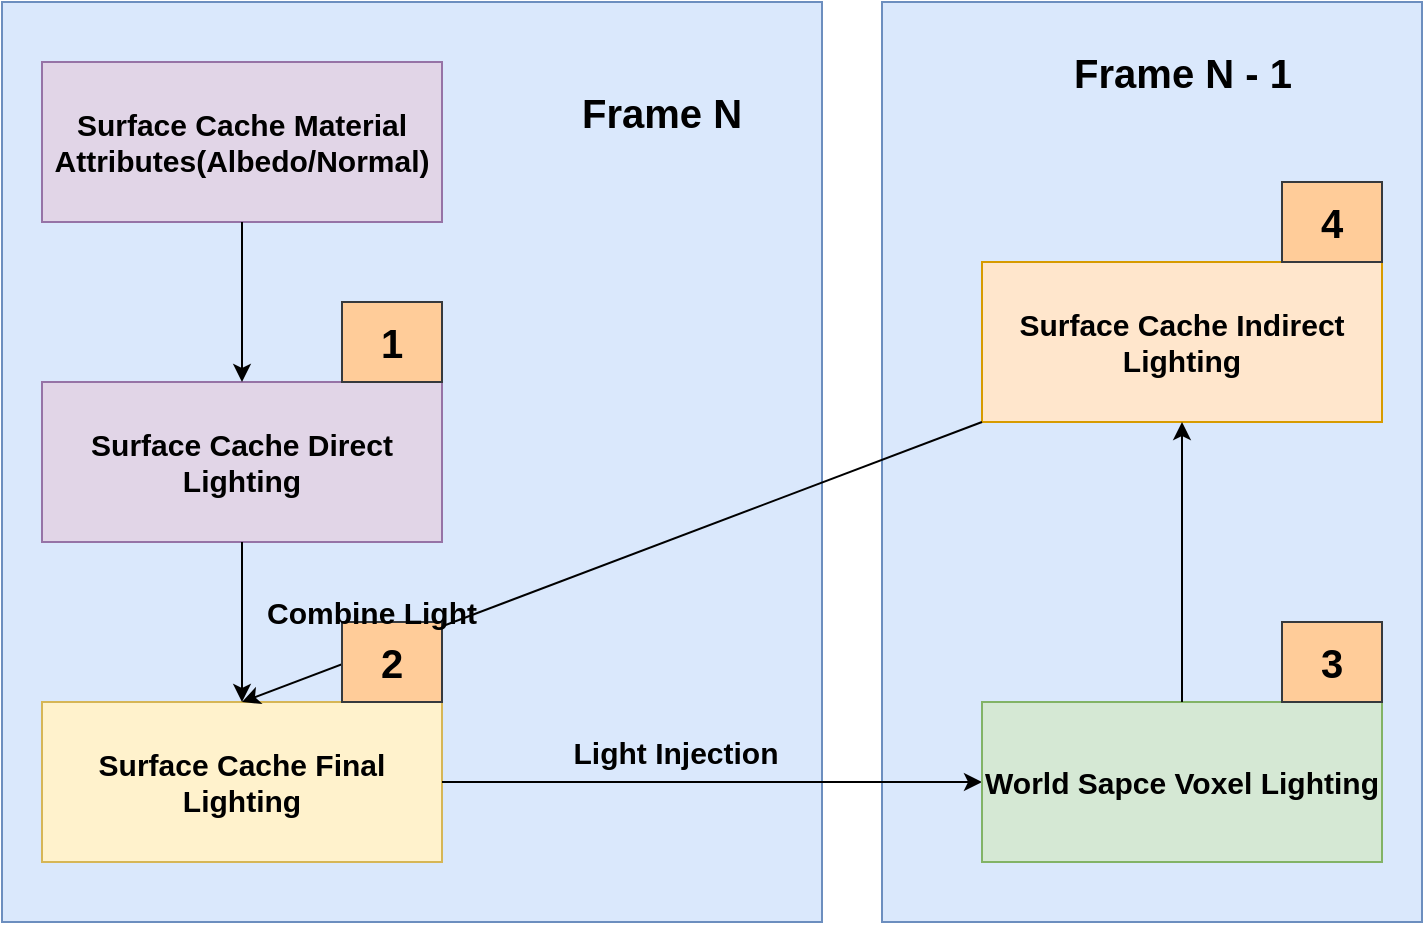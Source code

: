 <mxfile version="24.2.5" type="device">
  <diagram name="第 1 页" id="xOyv9q7bWcCxbziyFV_k">
    <mxGraphModel dx="2074" dy="1205" grid="1" gridSize="10" guides="1" tooltips="1" connect="1" arrows="1" fold="1" page="1" pageScale="1" pageWidth="827" pageHeight="1169" math="0" shadow="0">
      <root>
        <mxCell id="0" />
        <mxCell id="1" parent="0" />
        <mxCell id="wfkNxhcWGzFdbhlCqruy-13" value="" style="rounded=0;whiteSpace=wrap;html=1;fillColor=#dae8fc;strokeColor=#6c8ebf;" vertex="1" parent="1">
          <mxGeometry x="540" y="330" width="270" height="460" as="geometry" />
        </mxCell>
        <mxCell id="wfkNxhcWGzFdbhlCqruy-12" value="" style="rounded=0;whiteSpace=wrap;html=1;fillColor=#dae8fc;strokeColor=#6c8ebf;" vertex="1" parent="1">
          <mxGeometry x="100" y="330" width="410" height="460" as="geometry" />
        </mxCell>
        <mxCell id="wfkNxhcWGzFdbhlCqruy-1" value="Surface Cache Material Attributes(Albedo/Normal)" style="rounded=0;whiteSpace=wrap;html=1;fontSize=15;fontStyle=1;fillColor=#e1d5e7;strokeColor=#9673a6;" vertex="1" parent="1">
          <mxGeometry x="120" y="360" width="200" height="80" as="geometry" />
        </mxCell>
        <mxCell id="wfkNxhcWGzFdbhlCqruy-2" value="Surface Cache Direct Lighting" style="rounded=0;whiteSpace=wrap;html=1;fontSize=15;fontStyle=1;fillColor=#e1d5e7;strokeColor=#9673a6;" vertex="1" parent="1">
          <mxGeometry x="120" y="520" width="200" height="80" as="geometry" />
        </mxCell>
        <mxCell id="wfkNxhcWGzFdbhlCqruy-3" value="Surface Cache Final Lighting" style="rounded=0;whiteSpace=wrap;html=1;fontSize=15;fontStyle=1;fillColor=#fff2cc;strokeColor=#d6b656;" vertex="1" parent="1">
          <mxGeometry x="120" y="680" width="200" height="80" as="geometry" />
        </mxCell>
        <mxCell id="wfkNxhcWGzFdbhlCqruy-4" value="Surface Cache Indirect Lighting" style="rounded=0;whiteSpace=wrap;html=1;fontSize=15;fontStyle=1;fillColor=#ffe6cc;strokeColor=#d79b00;" vertex="1" parent="1">
          <mxGeometry x="590" y="460" width="200" height="80" as="geometry" />
        </mxCell>
        <mxCell id="wfkNxhcWGzFdbhlCqruy-6" value="" style="endArrow=classic;html=1;rounded=0;exitX=0.5;exitY=1;exitDx=0;exitDy=0;entryX=0.5;entryY=0;entryDx=0;entryDy=0;" edge="1" parent="1" source="wfkNxhcWGzFdbhlCqruy-1" target="wfkNxhcWGzFdbhlCqruy-2">
          <mxGeometry width="50" height="50" relative="1" as="geometry">
            <mxPoint x="390" y="640" as="sourcePoint" />
            <mxPoint x="440" y="590" as="targetPoint" />
          </mxGeometry>
        </mxCell>
        <mxCell id="wfkNxhcWGzFdbhlCqruy-7" value="" style="endArrow=classic;html=1;rounded=0;exitX=0.5;exitY=1;exitDx=0;exitDy=0;entryX=0.5;entryY=0;entryDx=0;entryDy=0;" edge="1" parent="1" source="wfkNxhcWGzFdbhlCqruy-2" target="wfkNxhcWGzFdbhlCqruy-3">
          <mxGeometry width="50" height="50" relative="1" as="geometry">
            <mxPoint x="160" y="650" as="sourcePoint" />
            <mxPoint x="380" y="655" as="targetPoint" />
          </mxGeometry>
        </mxCell>
        <mxCell id="wfkNxhcWGzFdbhlCqruy-8" value="" style="endArrow=classic;html=1;rounded=0;entryX=0.5;entryY=0;entryDx=0;entryDy=0;exitX=0;exitY=1;exitDx=0;exitDy=0;" edge="1" parent="1" source="wfkNxhcWGzFdbhlCqruy-4" target="wfkNxhcWGzFdbhlCqruy-3">
          <mxGeometry width="50" height="50" relative="1" as="geometry">
            <mxPoint x="390" y="640" as="sourcePoint" />
            <mxPoint x="440" y="590" as="targetPoint" />
          </mxGeometry>
        </mxCell>
        <mxCell id="wfkNxhcWGzFdbhlCqruy-9" value="" style="endArrow=classic;html=1;rounded=0;exitX=1;exitY=0.5;exitDx=0;exitDy=0;entryX=0;entryY=0.5;entryDx=0;entryDy=0;" edge="1" parent="1" source="wfkNxhcWGzFdbhlCqruy-3" target="wfkNxhcWGzFdbhlCqruy-11">
          <mxGeometry width="50" height="50" relative="1" as="geometry">
            <mxPoint x="390" y="640" as="sourcePoint" />
            <mxPoint x="460" y="720" as="targetPoint" />
          </mxGeometry>
        </mxCell>
        <mxCell id="wfkNxhcWGzFdbhlCqruy-10" value="Light Injection" style="text;html=1;align=center;verticalAlign=middle;whiteSpace=wrap;rounded=0;fontSize=15;fontStyle=1" vertex="1" parent="1">
          <mxGeometry x="384" y="690" width="106" height="30" as="geometry" />
        </mxCell>
        <mxCell id="wfkNxhcWGzFdbhlCqruy-11" value="World Sapce Voxel Lighting" style="rounded=0;whiteSpace=wrap;html=1;fontSize=15;fontStyle=1;fillColor=#d5e8d4;strokeColor=#82b366;" vertex="1" parent="1">
          <mxGeometry x="590" y="680" width="200" height="80" as="geometry" />
        </mxCell>
        <mxCell id="wfkNxhcWGzFdbhlCqruy-14" value="" style="endArrow=classic;html=1;rounded=0;exitX=0.5;exitY=0;exitDx=0;exitDy=0;" edge="1" parent="1" source="wfkNxhcWGzFdbhlCqruy-11" target="wfkNxhcWGzFdbhlCqruy-4">
          <mxGeometry width="50" height="50" relative="1" as="geometry">
            <mxPoint x="210" y="640" as="sourcePoint" />
            <mxPoint x="260" y="590" as="targetPoint" />
          </mxGeometry>
        </mxCell>
        <mxCell id="wfkNxhcWGzFdbhlCqruy-16" value="Frame N" style="text;html=1;align=center;verticalAlign=middle;whiteSpace=wrap;rounded=0;fontStyle=1;fontSize=20;" vertex="1" parent="1">
          <mxGeometry x="370" y="360" width="120" height="50" as="geometry" />
        </mxCell>
        <mxCell id="wfkNxhcWGzFdbhlCqruy-17" value="Frame N - 1" style="text;html=1;align=center;verticalAlign=middle;whiteSpace=wrap;rounded=0;fontStyle=1;fontSize=20;" vertex="1" parent="1">
          <mxGeometry x="622.5" y="350" width="135" height="30" as="geometry" />
        </mxCell>
        <mxCell id="wfkNxhcWGzFdbhlCqruy-18" value="1" style="rounded=0;whiteSpace=wrap;html=1;fontSize=20;fontStyle=1;fillColor=#ffcc99;strokeColor=#36393d;" vertex="1" parent="1">
          <mxGeometry x="270" y="480" width="50" height="40" as="geometry" />
        </mxCell>
        <mxCell id="wfkNxhcWGzFdbhlCqruy-19" value="4" style="rounded=0;whiteSpace=wrap;html=1;fontSize=20;fontStyle=1;fillColor=#ffcc99;strokeColor=#36393d;" vertex="1" parent="1">
          <mxGeometry x="740" y="420" width="50" height="40" as="geometry" />
        </mxCell>
        <mxCell id="wfkNxhcWGzFdbhlCqruy-20" value="2" style="rounded=0;whiteSpace=wrap;html=1;fontSize=20;fontStyle=1;fillColor=#ffcc99;strokeColor=#36393d;" vertex="1" parent="1">
          <mxGeometry x="270" y="640" width="50" height="40" as="geometry" />
        </mxCell>
        <mxCell id="wfkNxhcWGzFdbhlCqruy-22" value="Combine Light" style="text;html=1;align=center;verticalAlign=middle;whiteSpace=wrap;rounded=0;fontSize=15;fontStyle=1" vertex="1" parent="1">
          <mxGeometry x="220" y="620" width="130" height="30" as="geometry" />
        </mxCell>
        <mxCell id="wfkNxhcWGzFdbhlCqruy-23" value="3" style="rounded=0;whiteSpace=wrap;html=1;fontSize=20;fontStyle=1;fillColor=#ffcc99;strokeColor=#36393d;" vertex="1" parent="1">
          <mxGeometry x="740" y="640" width="50" height="40" as="geometry" />
        </mxCell>
      </root>
    </mxGraphModel>
  </diagram>
</mxfile>
